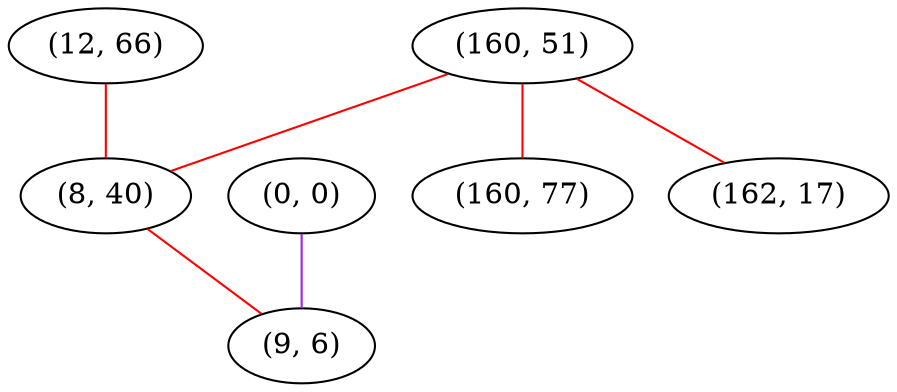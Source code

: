 graph "" {
"(12, 66)";
"(0, 0)";
"(160, 51)";
"(160, 77)";
"(8, 40)";
"(9, 6)";
"(162, 17)";
"(12, 66)" -- "(8, 40)"  [color=red, key=0, weight=1];
"(0, 0)" -- "(9, 6)"  [color=purple, key=0, weight=4];
"(160, 51)" -- "(8, 40)"  [color=red, key=0, weight=1];
"(160, 51)" -- "(160, 77)"  [color=red, key=0, weight=1];
"(160, 51)" -- "(162, 17)"  [color=red, key=0, weight=1];
"(8, 40)" -- "(9, 6)"  [color=red, key=0, weight=1];
}
